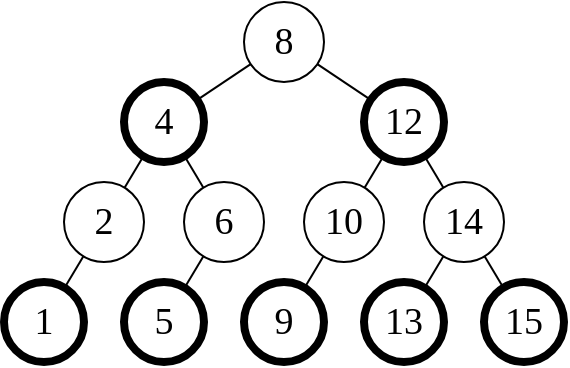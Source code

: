 <mxfile>
    <diagram id="UmgI23DoogtdbMWRoTQn" name="第 1 页">
        <mxGraphModel dx="634" dy="413" grid="1" gridSize="10" guides="1" tooltips="1" connect="1" arrows="1" fold="1" page="1" pageScale="1" pageWidth="827" pageHeight="1169" math="0" shadow="0">
            <root>
                <mxCell id="0"/>
                <mxCell id="1" parent="0"/>
                <mxCell id="3" value="8" style="ellipse;whiteSpace=wrap;html=1;fontFamily=Times New Roman;fontSize=19;" vertex="1" parent="1">
                    <mxGeometry x="200" y="90" width="40" height="40" as="geometry"/>
                </mxCell>
                <mxCell id="4" value="4" style="ellipse;whiteSpace=wrap;html=1;fontFamily=Times New Roman;fontSize=19;strokeWidth=4;" vertex="1" parent="1">
                    <mxGeometry x="140" y="130" width="40" height="40" as="geometry"/>
                </mxCell>
                <mxCell id="5" style="edgeStyle=none;html=1;endArrow=none;endFill=0;" edge="1" parent="1" source="3" target="4">
                    <mxGeometry relative="1" as="geometry"/>
                </mxCell>
                <mxCell id="6" value="2" style="ellipse;whiteSpace=wrap;html=1;fontFamily=Times New Roman;fontSize=19;" vertex="1" parent="1">
                    <mxGeometry x="110" y="180" width="40" height="40" as="geometry"/>
                </mxCell>
                <mxCell id="7" style="edgeStyle=none;html=1;endArrow=none;endFill=0;" edge="1" parent="1" source="4" target="6">
                    <mxGeometry relative="1" as="geometry"/>
                </mxCell>
                <mxCell id="32" style="edgeStyle=none;html=1;endArrow=none;endFill=0;" edge="1" parent="1" source="8" target="26">
                    <mxGeometry relative="1" as="geometry"/>
                </mxCell>
                <mxCell id="8" value="6" style="ellipse;whiteSpace=wrap;html=1;fontFamily=Times New Roman;fontSize=19;" vertex="1" parent="1">
                    <mxGeometry x="170" y="180" width="40" height="40" as="geometry"/>
                </mxCell>
                <mxCell id="9" style="edgeStyle=none;html=1;endArrow=none;endFill=0;" edge="1" parent="1" source="4" target="8">
                    <mxGeometry relative="1" as="geometry"/>
                </mxCell>
                <mxCell id="10" value="12" style="ellipse;whiteSpace=wrap;html=1;fontFamily=Times New Roman;fontSize=19;strokeWidth=4;" vertex="1" parent="1">
                    <mxGeometry x="260" y="130" width="40" height="40" as="geometry"/>
                </mxCell>
                <mxCell id="11" style="edgeStyle=none;html=1;endArrow=none;endFill=0;" edge="1" parent="1" source="3" target="10">
                    <mxGeometry relative="1" as="geometry"/>
                </mxCell>
                <mxCell id="12" value="9" style="ellipse;whiteSpace=wrap;html=1;fontFamily=Times New Roman;fontSize=19;strokeWidth=4;" vertex="1" parent="1">
                    <mxGeometry x="200" y="230" width="40" height="40" as="geometry"/>
                </mxCell>
                <mxCell id="14" value="13" style="ellipse;whiteSpace=wrap;html=1;fontFamily=Times New Roman;fontSize=19;strokeWidth=4;" vertex="1" parent="1">
                    <mxGeometry x="260" y="230" width="40" height="40" as="geometry"/>
                </mxCell>
                <mxCell id="15" value="15" style="ellipse;whiteSpace=wrap;html=1;fontFamily=Times New Roman;fontSize=19;strokeWidth=4;" vertex="1" parent="1">
                    <mxGeometry x="320" y="230" width="40" height="40" as="geometry"/>
                </mxCell>
                <mxCell id="16" style="edgeStyle=none;html=1;endArrow=none;endFill=0;" edge="1" parent="1" source="18" target="12">
                    <mxGeometry relative="1" as="geometry"/>
                </mxCell>
                <mxCell id="18" value="10" style="ellipse;whiteSpace=wrap;html=1;fontFamily=Times New Roman;fontSize=19;strokeWidth=1;fillStyle=auto;fillColor=#FFFFFF;" vertex="1" parent="1">
                    <mxGeometry x="230" y="180" width="40" height="40" as="geometry"/>
                </mxCell>
                <mxCell id="19" style="edgeStyle=none;html=1;endArrow=none;endFill=0;" edge="1" parent="1" source="10" target="18">
                    <mxGeometry relative="1" as="geometry"/>
                </mxCell>
                <mxCell id="20" style="edgeStyle=none;html=1;endArrow=none;endFill=0;" edge="1" parent="1" source="22" target="14">
                    <mxGeometry relative="1" as="geometry"/>
                </mxCell>
                <mxCell id="21" style="edgeStyle=none;html=1;endArrow=none;endFill=0;" edge="1" parent="1" source="22" target="15">
                    <mxGeometry relative="1" as="geometry"/>
                </mxCell>
                <mxCell id="22" value="14" style="ellipse;whiteSpace=wrap;html=1;fontFamily=Times New Roman;fontSize=19;strokeWidth=1;fillStyle=auto;fillColor=#FFFFFF;" vertex="1" parent="1">
                    <mxGeometry x="290" y="180" width="40" height="40" as="geometry"/>
                </mxCell>
                <mxCell id="23" style="edgeStyle=none;html=1;endArrow=none;endFill=0;" edge="1" parent="1" source="10" target="22">
                    <mxGeometry relative="1" as="geometry"/>
                </mxCell>
                <mxCell id="24" value="1" style="ellipse;whiteSpace=wrap;html=1;fontFamily=Times New Roman;fontSize=19;strokeWidth=4;fillStyle=auto;fillColor=#FFFFFF;" vertex="1" parent="1">
                    <mxGeometry x="80" y="230" width="40" height="40" as="geometry"/>
                </mxCell>
                <mxCell id="25" style="edgeStyle=none;html=1;endArrow=none;endFill=0;" edge="1" parent="1" source="6" target="24">
                    <mxGeometry relative="1" as="geometry"/>
                </mxCell>
                <mxCell id="26" value="5" style="ellipse;whiteSpace=wrap;html=1;fontFamily=Times New Roman;fontSize=19;strokeWidth=4;fillStyle=auto;fillColor=#FFFFFF;" vertex="1" parent="1">
                    <mxGeometry x="140" y="230" width="40" height="40" as="geometry"/>
                </mxCell>
            </root>
        </mxGraphModel>
    </diagram>
</mxfile>